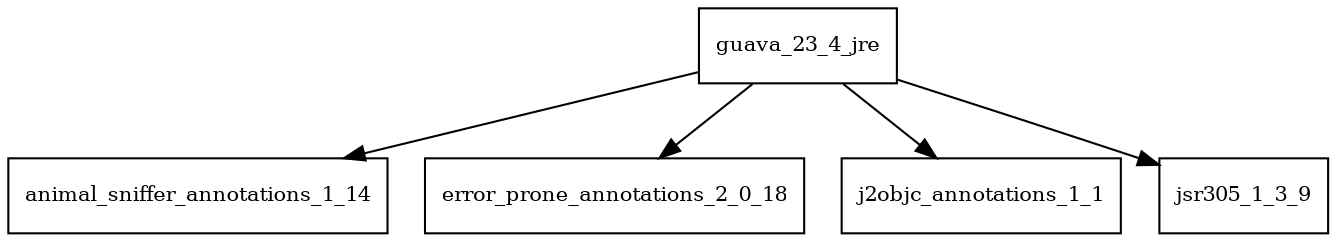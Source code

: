 digraph guava_23_4_jre_dependencies {
  node [shape = box, fontsize=10.0];
  guava_23_4_jre -> animal_sniffer_annotations_1_14;
  guava_23_4_jre -> error_prone_annotations_2_0_18;
  guava_23_4_jre -> j2objc_annotations_1_1;
  guava_23_4_jre -> jsr305_1_3_9;
}
